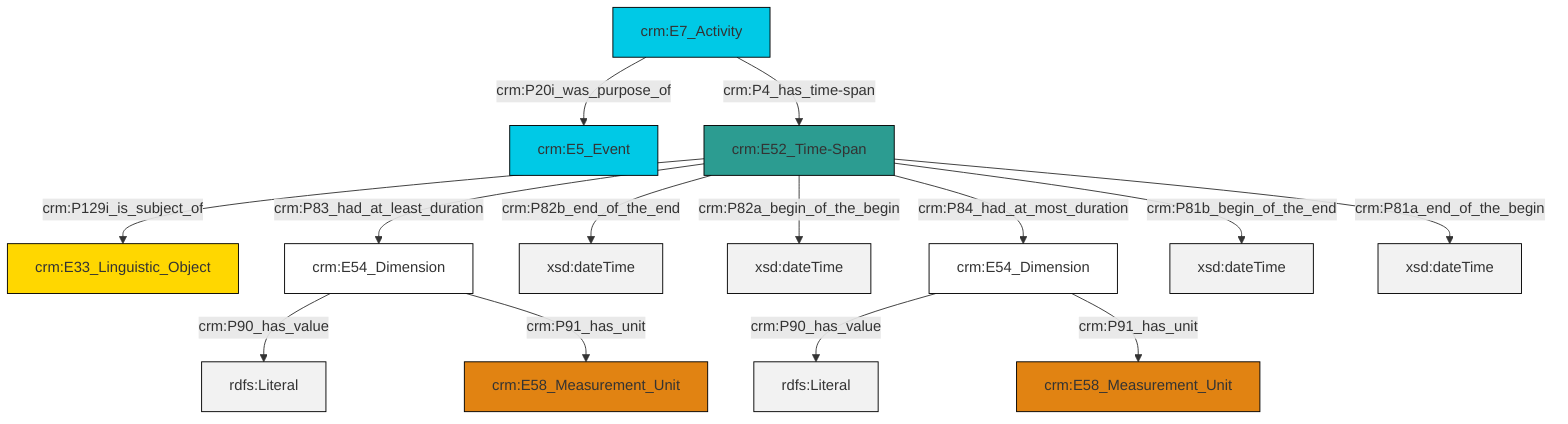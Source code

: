 graph TD
classDef Literal fill:#f2f2f2,stroke:#000000;
classDef CRM_Entity fill:#FFFFFF,stroke:#000000;
classDef Temporal_Entity fill:#00C9E6, stroke:#000000;
classDef Type fill:#E18312, stroke:#000000;
classDef Time-Span fill:#2C9C91, stroke:#000000;
classDef Appellation fill:#FFEB7F, stroke:#000000;
classDef Place fill:#008836, stroke:#000000;
classDef Persistent_Item fill:#B266B2, stroke:#000000;
classDef Conceptual_Object fill:#FFD700, stroke:#000000;
classDef Physical_Thing fill:#D2B48C, stroke:#000000;
classDef Actor fill:#f58aad, stroke:#000000;
classDef PC_Classes fill:#4ce600, stroke:#000000;
classDef Multi fill:#cccccc,stroke:#000000;

0["crm:E7_Activity"]:::Temporal_Entity -->|crm:P20i_was_purpose_of| 1["crm:E5_Event"]:::Temporal_Entity
4["crm:E54_Dimension"]:::CRM_Entity -->|crm:P90_has_value| 5[rdfs:Literal]:::Literal
6["crm:E52_Time-Span"]:::Time-Span -->|crm:P82b_end_of_the_end| 7[xsd:dateTime]:::Literal
6["crm:E52_Time-Span"]:::Time-Span -->|crm:P82a_begin_of_the_begin| 8[xsd:dateTime]:::Literal
6["crm:E52_Time-Span"]:::Time-Span -->|crm:P83_had_at_least_duration| 4["crm:E54_Dimension"]:::CRM_Entity
4["crm:E54_Dimension"]:::CRM_Entity -->|crm:P91_has_unit| 10["crm:E58_Measurement_Unit"]:::Type
14["crm:E54_Dimension"]:::CRM_Entity -->|crm:P90_has_value| 15[rdfs:Literal]:::Literal
6["crm:E52_Time-Span"]:::Time-Span -->|crm:P84_had_at_most_duration| 14["crm:E54_Dimension"]:::CRM_Entity
6["crm:E52_Time-Span"]:::Time-Span -->|crm:P81b_begin_of_the_end| 19[xsd:dateTime]:::Literal
6["crm:E52_Time-Span"]:::Time-Span -->|crm:P129i_is_subject_of| 2["crm:E33_Linguistic_Object"]:::Conceptual_Object
0["crm:E7_Activity"]:::Temporal_Entity -->|crm:P4_has_time-span| 6["crm:E52_Time-Span"]:::Time-Span
6["crm:E52_Time-Span"]:::Time-Span -->|crm:P81a_end_of_the_begin| 21[xsd:dateTime]:::Literal
14["crm:E54_Dimension"]:::CRM_Entity -->|crm:P91_has_unit| 12["crm:E58_Measurement_Unit"]:::Type